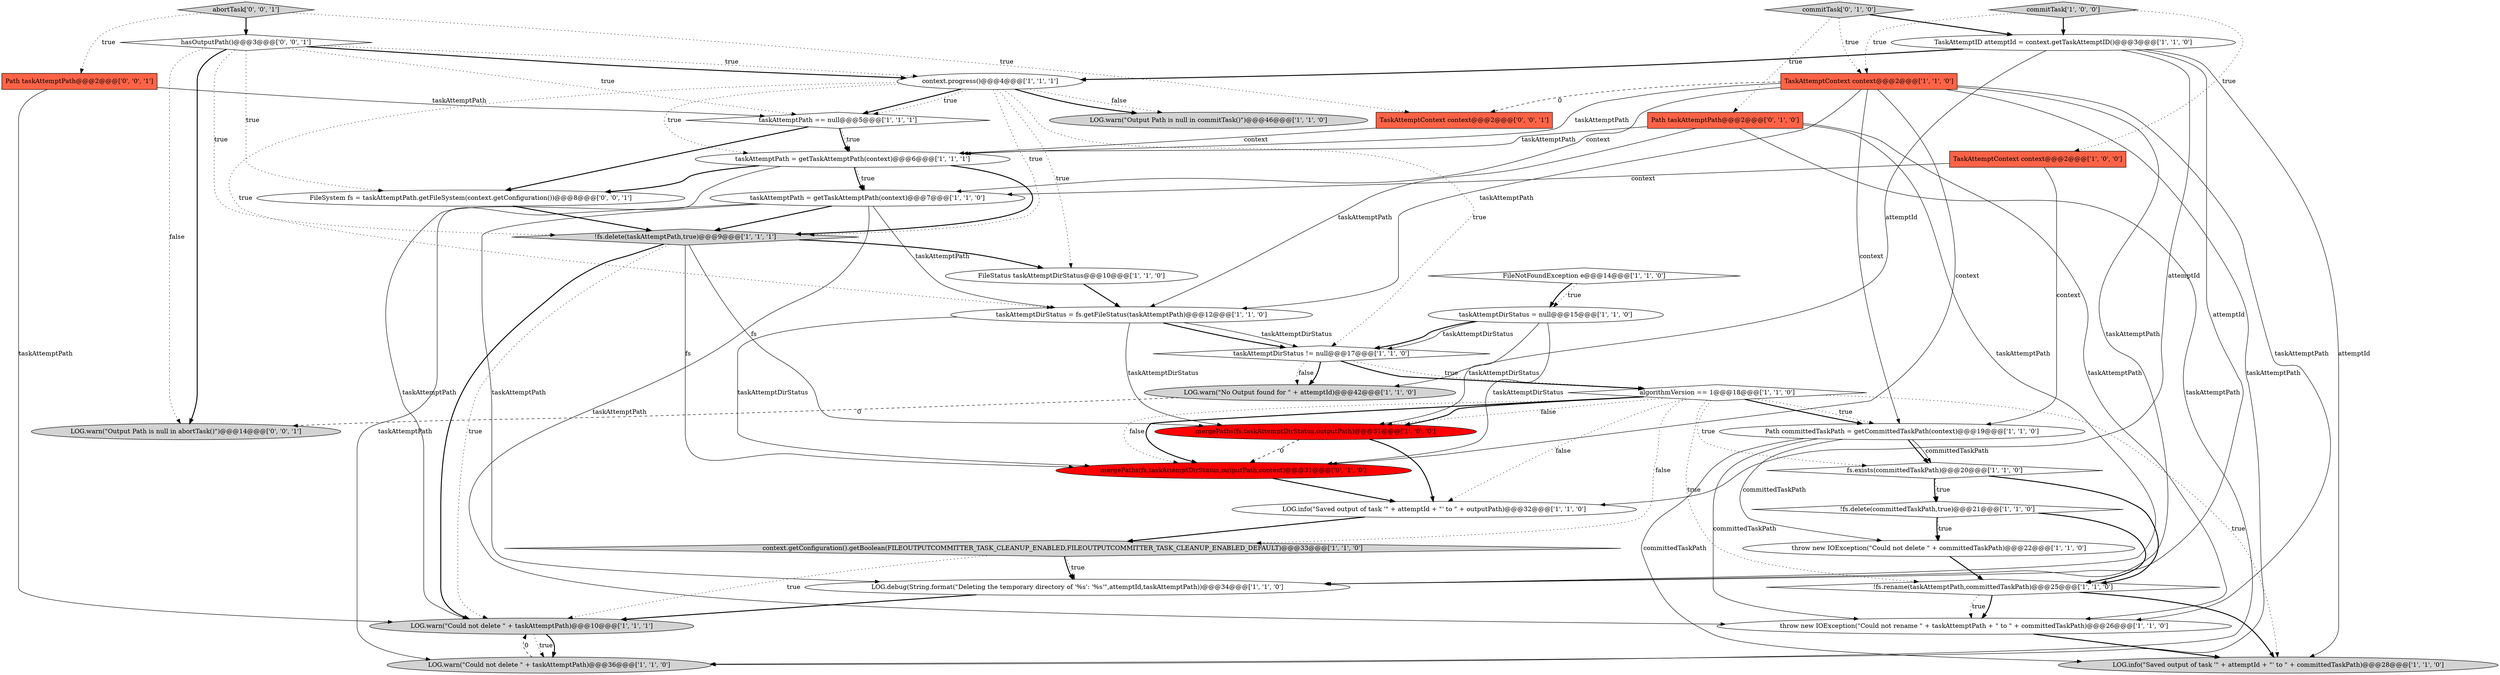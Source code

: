 digraph {
15 [style = filled, label = "commitTask['1', '0', '0']", fillcolor = lightgray, shape = diamond image = "AAA0AAABBB1BBB"];
30 [style = filled, label = "mergePaths(fs,taskAttemptDirStatus,outputPath,context)@@@31@@@['0', '1', '0']", fillcolor = red, shape = ellipse image = "AAA1AAABBB2BBB"];
20 [style = filled, label = "LOG.info(\"Saved output of task '\" + attemptId + \"' to \" + outputPath)@@@32@@@['1', '1', '0']", fillcolor = white, shape = ellipse image = "AAA0AAABBB1BBB"];
17 [style = filled, label = "!fs.delete(committedTaskPath,true)@@@21@@@['1', '1', '0']", fillcolor = white, shape = diamond image = "AAA0AAABBB1BBB"];
36 [style = filled, label = "LOG.warn(\"Output Path is null in abortTask()\")@@@14@@@['0', '0', '1']", fillcolor = lightgray, shape = ellipse image = "AAA0AAABBB3BBB"];
7 [style = filled, label = "TaskAttemptContext context@@@2@@@['1', '0', '0']", fillcolor = tomato, shape = box image = "AAA0AAABBB1BBB"];
4 [style = filled, label = "fs.exists(committedTaskPath)@@@20@@@['1', '1', '0']", fillcolor = white, shape = diamond image = "AAA0AAABBB1BBB"];
12 [style = filled, label = "taskAttemptDirStatus = null@@@15@@@['1', '1', '0']", fillcolor = white, shape = ellipse image = "AAA0AAABBB1BBB"];
29 [style = filled, label = "!fs.rename(taskAttemptPath,committedTaskPath)@@@25@@@['1', '1', '0']", fillcolor = white, shape = diamond image = "AAA0AAABBB1BBB"];
13 [style = filled, label = "LOG.info(\"Saved output of task '\" + attemptId + \"' to \" + committedTaskPath)@@@28@@@['1', '1', '0']", fillcolor = lightgray, shape = ellipse image = "AAA0AAABBB1BBB"];
31 [style = filled, label = "Path taskAttemptPath@@@2@@@['0', '1', '0']", fillcolor = tomato, shape = box image = "AAA0AAABBB2BBB"];
9 [style = filled, label = "LOG.warn(\"No Output found for \" + attemptId)@@@42@@@['1', '1', '0']", fillcolor = lightgray, shape = ellipse image = "AAA0AAABBB1BBB"];
5 [style = filled, label = "throw new IOException(\"Could not rename \" + taskAttemptPath + \" to \" + committedTaskPath)@@@26@@@['1', '1', '0']", fillcolor = white, shape = ellipse image = "AAA0AAABBB1BBB"];
26 [style = filled, label = "LOG.warn(\"Could not delete \" + taskAttemptPath)@@@10@@@['1', '1', '1']", fillcolor = lightgray, shape = ellipse image = "AAA0AAABBB1BBB"];
1 [style = filled, label = "!fs.delete(taskAttemptPath,true)@@@9@@@['1', '1', '1']", fillcolor = lightgray, shape = diamond image = "AAA0AAABBB1BBB"];
10 [style = filled, label = "LOG.warn(\"Output Path is null in commitTask()\")@@@46@@@['1', '1', '0']", fillcolor = lightgray, shape = ellipse image = "AAA0AAABBB1BBB"];
32 [style = filled, label = "commitTask['0', '1', '0']", fillcolor = lightgray, shape = diamond image = "AAA0AAABBB2BBB"];
33 [style = filled, label = "abortTask['0', '0', '1']", fillcolor = lightgray, shape = diamond image = "AAA0AAABBB3BBB"];
18 [style = filled, label = "algorithmVersion == 1@@@18@@@['1', '1', '0']", fillcolor = white, shape = diamond image = "AAA0AAABBB1BBB"];
21 [style = filled, label = "taskAttemptDirStatus = fs.getFileStatus(taskAttemptPath)@@@12@@@['1', '1', '0']", fillcolor = white, shape = ellipse image = "AAA0AAABBB1BBB"];
23 [style = filled, label = "taskAttemptPath = getTaskAttemptPath(context)@@@6@@@['1', '1', '1']", fillcolor = white, shape = ellipse image = "AAA0AAABBB1BBB"];
2 [style = filled, label = "throw new IOException(\"Could not delete \" + committedTaskPath)@@@22@@@['1', '1', '0']", fillcolor = white, shape = ellipse image = "AAA0AAABBB1BBB"];
8 [style = filled, label = "context.progress()@@@4@@@['1', '1', '1']", fillcolor = white, shape = ellipse image = "AAA0AAABBB1BBB"];
0 [style = filled, label = "taskAttemptPath == null@@@5@@@['1', '1', '1']", fillcolor = white, shape = diamond image = "AAA0AAABBB1BBB"];
25 [style = filled, label = "taskAttemptPath = getTaskAttemptPath(context)@@@7@@@['1', '1', '0']", fillcolor = white, shape = ellipse image = "AAA0AAABBB1BBB"];
27 [style = filled, label = "TaskAttemptID attemptId = context.getTaskAttemptID()@@@3@@@['1', '1', '0']", fillcolor = white, shape = ellipse image = "AAA0AAABBB1BBB"];
22 [style = filled, label = "Path committedTaskPath = getCommittedTaskPath(context)@@@19@@@['1', '1', '0']", fillcolor = white, shape = ellipse image = "AAA0AAABBB1BBB"];
16 [style = filled, label = "LOG.warn(\"Could not delete \" + taskAttemptPath)@@@36@@@['1', '1', '0']", fillcolor = lightgray, shape = ellipse image = "AAA0AAABBB1BBB"];
3 [style = filled, label = "mergePaths(fs,taskAttemptDirStatus,outputPath)@@@31@@@['1', '0', '0']", fillcolor = red, shape = ellipse image = "AAA1AAABBB1BBB"];
37 [style = filled, label = "TaskAttemptContext context@@@2@@@['0', '0', '1']", fillcolor = tomato, shape = box image = "AAA0AAABBB3BBB"];
38 [style = filled, label = "hasOutputPath()@@@3@@@['0', '0', '1']", fillcolor = white, shape = diamond image = "AAA0AAABBB3BBB"];
34 [style = filled, label = "Path taskAttemptPath@@@2@@@['0', '0', '1']", fillcolor = tomato, shape = box image = "AAA0AAABBB3BBB"];
35 [style = filled, label = "FileSystem fs = taskAttemptPath.getFileSystem(context.getConfiguration())@@@8@@@['0', '0', '1']", fillcolor = white, shape = ellipse image = "AAA0AAABBB3BBB"];
6 [style = filled, label = "LOG.debug(String.format(\"Deleting the temporary directory of '%s': '%s'\",attemptId,taskAttemptPath))@@@34@@@['1', '1', '0']", fillcolor = white, shape = ellipse image = "AAA0AAABBB1BBB"];
24 [style = filled, label = "FileNotFoundException e@@@14@@@['1', '1', '0']", fillcolor = white, shape = diamond image = "AAA0AAABBB1BBB"];
11 [style = filled, label = "FileStatus taskAttemptDirStatus@@@10@@@['1', '1', '0']", fillcolor = white, shape = ellipse image = "AAA0AAABBB1BBB"];
28 [style = filled, label = "context.getConfiguration().getBoolean(FILEOUTPUTCOMMITTER_TASK_CLEANUP_ENABLED,FILEOUTPUTCOMMITTER_TASK_CLEANUP_ENABLED_DEFAULT)@@@33@@@['1', '1', '0']", fillcolor = lightgray, shape = diamond image = "AAA0AAABBB1BBB"];
14 [style = filled, label = "TaskAttemptContext context@@@2@@@['1', '1', '0']", fillcolor = tomato, shape = box image = "AAA0AAABBB1BBB"];
19 [style = filled, label = "taskAttemptDirStatus != null@@@17@@@['1', '1', '0']", fillcolor = white, shape = diamond image = "AAA0AAABBB1BBB"];
9->36 [style = dashed, label="0"];
8->10 [style = bold, label=""];
18->3 [style = bold, label=""];
24->12 [style = dotted, label="true"];
28->6 [style = bold, label=""];
25->1 [style = bold, label=""];
29->5 [style = bold, label=""];
30->20 [style = bold, label=""];
29->5 [style = dotted, label="true"];
18->30 [style = bold, label=""];
31->6 [style = solid, label="taskAttemptPath"];
18->20 [style = dotted, label="false"];
8->10 [style = dotted, label="false"];
15->7 [style = dotted, label="true"];
21->30 [style = solid, label="taskAttemptDirStatus"];
14->22 [style = solid, label="context"];
22->4 [style = bold, label=""];
28->6 [style = dotted, label="true"];
8->0 [style = bold, label=""];
16->26 [style = dashed, label="0"];
18->22 [style = bold, label=""];
25->5 [style = solid, label="taskAttemptPath"];
19->9 [style = bold, label=""];
38->8 [style = dotted, label="true"];
31->5 [style = solid, label="taskAttemptPath"];
21->19 [style = solid, label="taskAttemptDirStatus"];
8->0 [style = dotted, label="true"];
17->2 [style = dotted, label="true"];
26->16 [style = dotted, label="true"];
33->37 [style = dotted, label="true"];
4->17 [style = dotted, label="true"];
18->30 [style = dotted, label="false"];
22->5 [style = solid, label="committedTaskPath"];
18->13 [style = dotted, label="true"];
18->3 [style = dotted, label="false"];
23->25 [style = bold, label=""];
19->18 [style = bold, label=""];
25->16 [style = solid, label="taskAttemptPath"];
21->19 [style = bold, label=""];
1->3 [style = solid, label="fs"];
22->2 [style = solid, label="committedTaskPath"];
8->23 [style = dotted, label="true"];
14->6 [style = solid, label="taskAttemptPath"];
15->14 [style = dotted, label="true"];
7->22 [style = solid, label="context"];
1->11 [style = bold, label=""];
38->1 [style = dotted, label="true"];
1->30 [style = solid, label="fs"];
23->35 [style = bold, label=""];
26->16 [style = bold, label=""];
37->23 [style = solid, label="context"];
1->26 [style = dotted, label="true"];
0->23 [style = bold, label=""];
17->2 [style = bold, label=""];
31->21 [style = solid, label="taskAttemptPath"];
21->3 [style = solid, label="taskAttemptDirStatus"];
34->26 [style = solid, label="taskAttemptPath"];
27->8 [style = bold, label=""];
32->31 [style = dotted, label="true"];
8->19 [style = dotted, label="true"];
18->29 [style = dotted, label="true"];
14->5 [style = solid, label="taskAttemptPath"];
24->12 [style = bold, label=""];
3->30 [style = dashed, label="0"];
6->26 [style = bold, label=""];
14->37 [style = dashed, label="0"];
4->17 [style = bold, label=""];
8->21 [style = dotted, label="true"];
11->21 [style = bold, label=""];
14->21 [style = solid, label="taskAttemptPath"];
27->13 [style = solid, label="attemptId"];
19->18 [style = dotted, label="true"];
25->21 [style = solid, label="taskAttemptPath"];
32->27 [style = bold, label=""];
18->28 [style = dotted, label="false"];
4->29 [style = bold, label=""];
32->14 [style = dotted, label="true"];
27->20 [style = solid, label="attemptId"];
14->23 [style = solid, label="taskAttemptPath"];
14->16 [style = solid, label="taskAttemptPath"];
23->26 [style = solid, label="taskAttemptPath"];
22->13 [style = solid, label="committedTaskPath"];
35->1 [style = bold, label=""];
5->13 [style = bold, label=""];
8->11 [style = dotted, label="true"];
0->23 [style = dotted, label="true"];
38->8 [style = bold, label=""];
23->25 [style = dotted, label="true"];
14->30 [style = solid, label="context"];
18->22 [style = dotted, label="true"];
27->6 [style = solid, label="attemptId"];
12->19 [style = solid, label="taskAttemptDirStatus"];
12->3 [style = solid, label="taskAttemptDirStatus"];
33->34 [style = dotted, label="true"];
20->28 [style = bold, label=""];
38->36 [style = bold, label=""];
38->0 [style = dotted, label="true"];
1->26 [style = bold, label=""];
31->16 [style = solid, label="taskAttemptPath"];
8->1 [style = dotted, label="true"];
38->36 [style = dotted, label="false"];
3->20 [style = bold, label=""];
34->0 [style = solid, label="taskAttemptPath"];
12->30 [style = solid, label="taskAttemptDirStatus"];
14->25 [style = solid, label="context"];
27->9 [style = solid, label="attemptId"];
38->35 [style = dotted, label="true"];
7->25 [style = solid, label="context"];
28->26 [style = dotted, label="true"];
22->4 [style = solid, label="committedTaskPath"];
23->1 [style = bold, label=""];
0->35 [style = bold, label=""];
33->38 [style = bold, label=""];
18->4 [style = dotted, label="true"];
19->9 [style = dotted, label="false"];
12->19 [style = bold, label=""];
17->29 [style = bold, label=""];
2->29 [style = bold, label=""];
15->27 [style = bold, label=""];
31->23 [style = solid, label="taskAttemptPath"];
25->6 [style = solid, label="taskAttemptPath"];
29->13 [style = bold, label=""];
}
